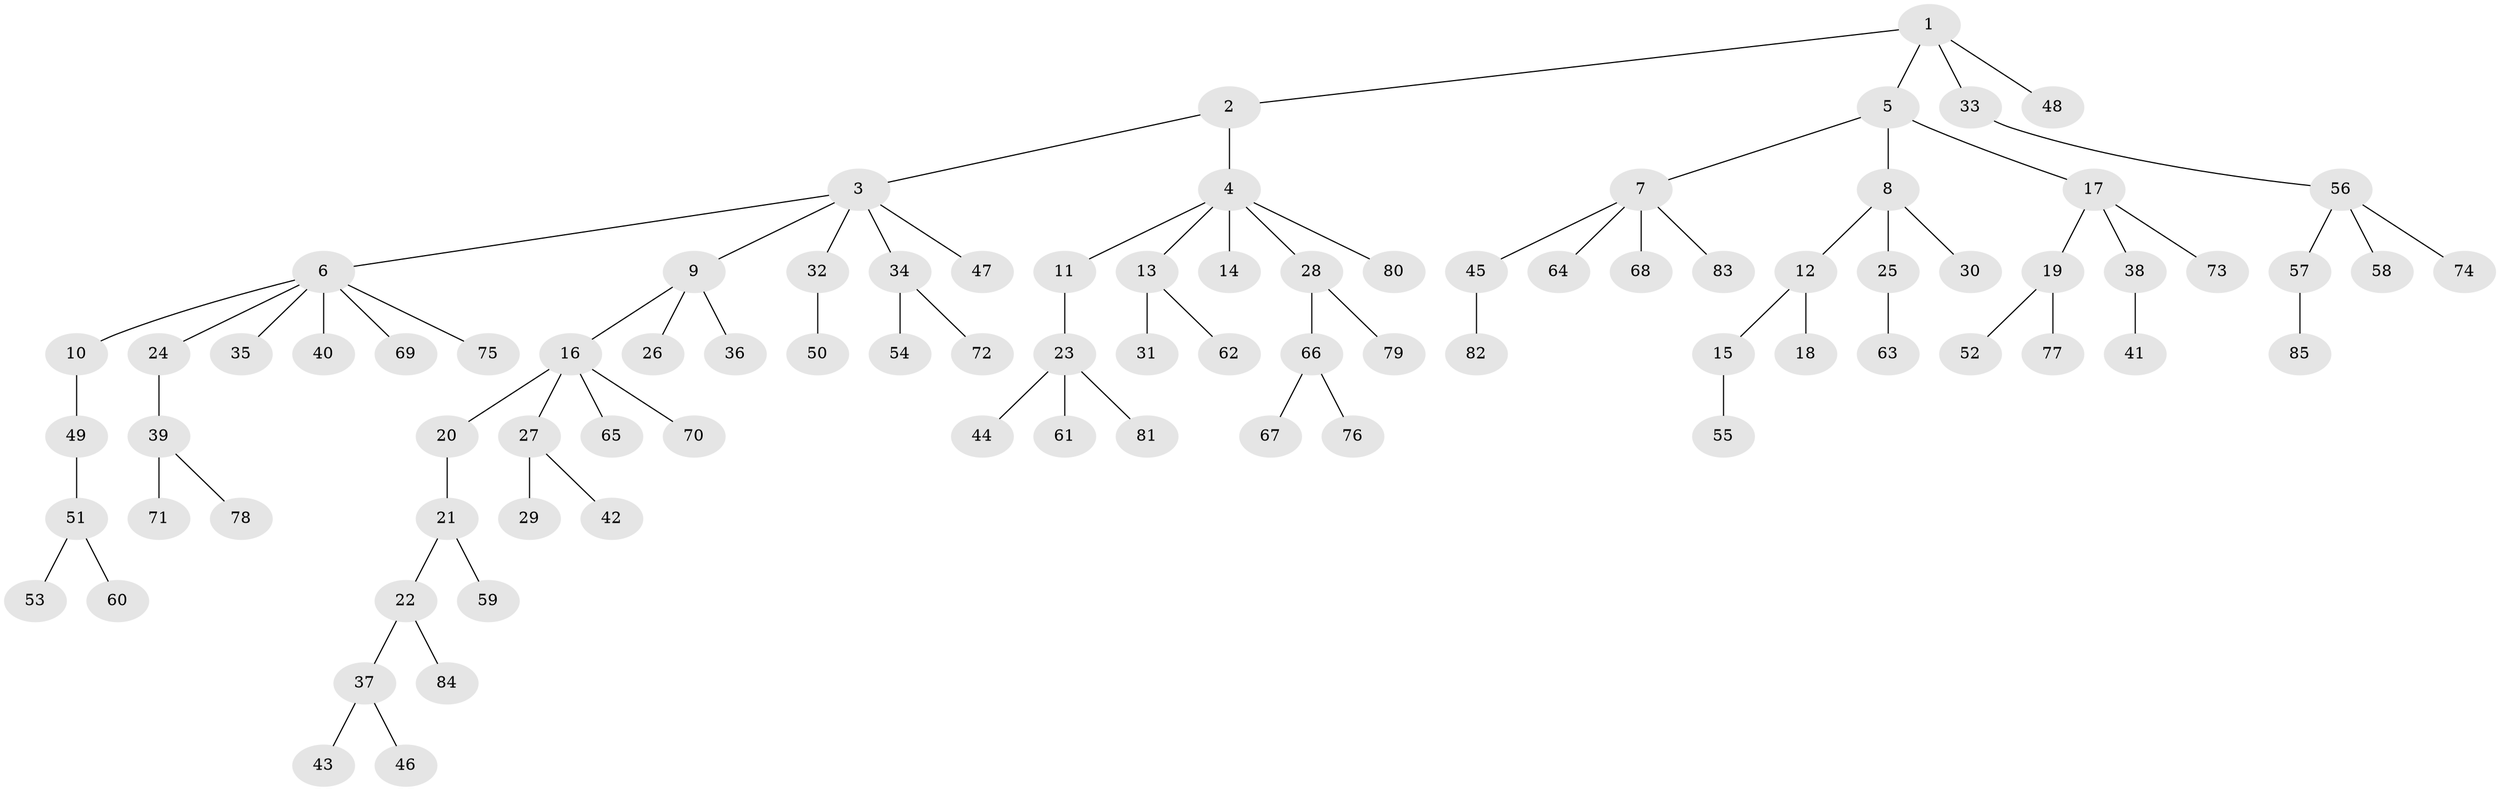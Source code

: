 // coarse degree distribution, {6: 0.016666666666666666, 7: 0.05, 4: 0.06666666666666667, 5: 0.016666666666666666, 3: 0.06666666666666667, 2: 0.18333333333333332, 1: 0.6}
// Generated by graph-tools (version 1.1) at 2025/52/02/27/25 19:52:13]
// undirected, 85 vertices, 84 edges
graph export_dot {
graph [start="1"]
  node [color=gray90,style=filled];
  1;
  2;
  3;
  4;
  5;
  6;
  7;
  8;
  9;
  10;
  11;
  12;
  13;
  14;
  15;
  16;
  17;
  18;
  19;
  20;
  21;
  22;
  23;
  24;
  25;
  26;
  27;
  28;
  29;
  30;
  31;
  32;
  33;
  34;
  35;
  36;
  37;
  38;
  39;
  40;
  41;
  42;
  43;
  44;
  45;
  46;
  47;
  48;
  49;
  50;
  51;
  52;
  53;
  54;
  55;
  56;
  57;
  58;
  59;
  60;
  61;
  62;
  63;
  64;
  65;
  66;
  67;
  68;
  69;
  70;
  71;
  72;
  73;
  74;
  75;
  76;
  77;
  78;
  79;
  80;
  81;
  82;
  83;
  84;
  85;
  1 -- 2;
  1 -- 5;
  1 -- 33;
  1 -- 48;
  2 -- 3;
  2 -- 4;
  3 -- 6;
  3 -- 9;
  3 -- 32;
  3 -- 34;
  3 -- 47;
  4 -- 11;
  4 -- 13;
  4 -- 14;
  4 -- 28;
  4 -- 80;
  5 -- 7;
  5 -- 8;
  5 -- 17;
  6 -- 10;
  6 -- 24;
  6 -- 35;
  6 -- 40;
  6 -- 69;
  6 -- 75;
  7 -- 45;
  7 -- 64;
  7 -- 68;
  7 -- 83;
  8 -- 12;
  8 -- 25;
  8 -- 30;
  9 -- 16;
  9 -- 26;
  9 -- 36;
  10 -- 49;
  11 -- 23;
  12 -- 15;
  12 -- 18;
  13 -- 31;
  13 -- 62;
  15 -- 55;
  16 -- 20;
  16 -- 27;
  16 -- 65;
  16 -- 70;
  17 -- 19;
  17 -- 38;
  17 -- 73;
  19 -- 52;
  19 -- 77;
  20 -- 21;
  21 -- 22;
  21 -- 59;
  22 -- 37;
  22 -- 84;
  23 -- 44;
  23 -- 61;
  23 -- 81;
  24 -- 39;
  25 -- 63;
  27 -- 29;
  27 -- 42;
  28 -- 66;
  28 -- 79;
  32 -- 50;
  33 -- 56;
  34 -- 54;
  34 -- 72;
  37 -- 43;
  37 -- 46;
  38 -- 41;
  39 -- 71;
  39 -- 78;
  45 -- 82;
  49 -- 51;
  51 -- 53;
  51 -- 60;
  56 -- 57;
  56 -- 58;
  56 -- 74;
  57 -- 85;
  66 -- 67;
  66 -- 76;
}
